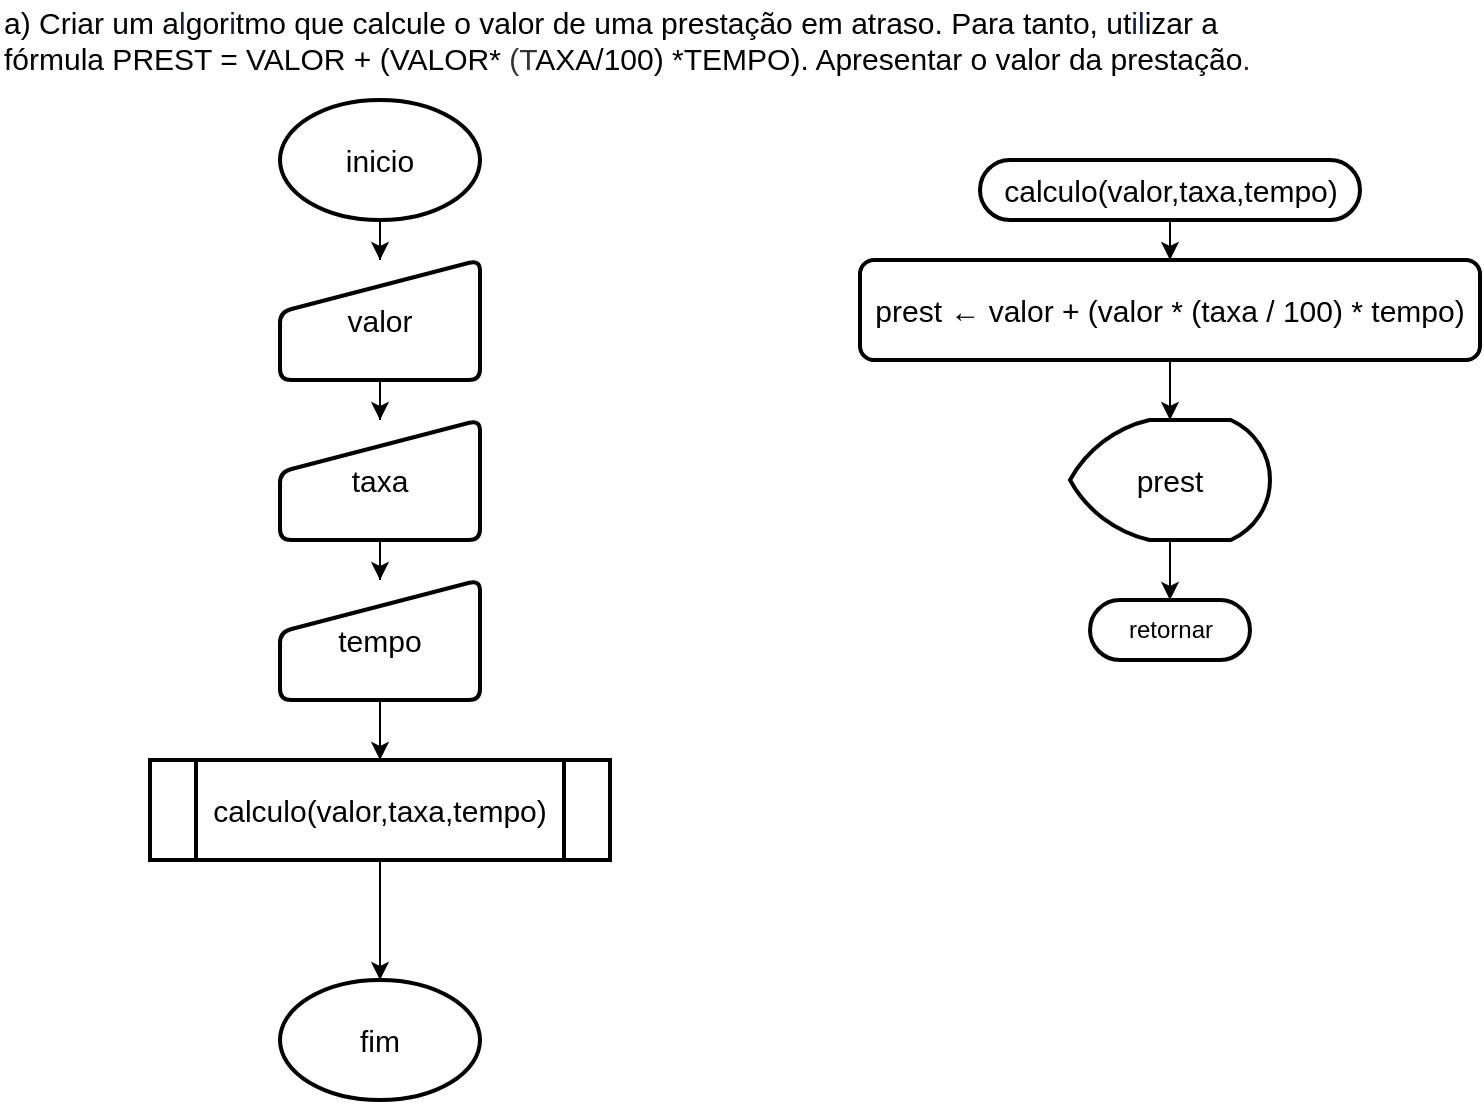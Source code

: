 <mxfile version="19.0.3" type="device"><diagram id="0jbpe16gq4pSaIVpgHNo" name="Página-1"><mxGraphModel dx="1422" dy="865" grid="1" gridSize="10" guides="1" tooltips="1" connect="1" arrows="1" fold="1" page="1" pageScale="1" pageWidth="827" pageHeight="1169" math="0" shadow="0"><root><mxCell id="0"/><mxCell id="1" parent="0"/><mxCell id="1YK5_2s0SnDPct0Xhb_S-3" value="&lt;span class=&quot;fontstyle0&quot; style=&quot;font-size: 15px;&quot;&gt;a) Criar um a&lt;/span&gt;&lt;span style=&quot;color: rgb(16, 32, 70); font-size: 15px;&quot; class=&quot;fontstyle0&quot;&gt;l&lt;/span&gt;&lt;span class=&quot;fontstyle0&quot; style=&quot;font-size: 15px;&quot;&gt;gor&lt;/span&gt;&lt;span style=&quot;color: rgb(16, 32, 70); font-size: 15px;&quot; class=&quot;fontstyle0&quot;&gt;i&lt;/span&gt;&lt;span class=&quot;fontstyle0&quot; style=&quot;font-size: 15px;&quot;&gt;tmo que calcule o valor de uma prestação em atraso. Para tanto, ut&lt;/span&gt;&lt;span style=&quot;color: rgb(16, 32, 70); font-size: 15px;&quot; class=&quot;fontstyle0&quot;&gt;il&lt;/span&gt;&lt;span class=&quot;fontstyle0&quot; style=&quot;font-size: 15px;&quot;&gt;izar a&lt;br style=&quot;font-size: 15px;&quot;&gt;fórmula PREST = VALOR +&amp;nbsp;&lt;/span&gt;&lt;span class=&quot;fontstyle0&quot; style=&quot;font-size: 15px;&quot;&gt;(VALOR*&amp;nbsp;&lt;/span&gt;&lt;span style=&quot;color: rgb(53, 49, 53); font-size: 15px;&quot; class=&quot;fontstyle0&quot;&gt;(T&lt;/span&gt;&lt;span class=&quot;fontstyle0&quot; style=&quot;font-size: 15px;&quot;&gt;AXA/100) *&lt;/span&gt;&lt;span class=&quot;fontstyle0&quot; style=&quot;font-size: 15px;&quot;&gt;TEMPO). Apresentar o valor da prestação&lt;/span&gt;&lt;span style=&quot;color: rgb(62, 31, 13); font-size: 15px;&quot; class=&quot;fontstyle0&quot;&gt;.&lt;/span&gt; " style="text;html=1;align=left;verticalAlign=middle;resizable=0;points=[];autosize=1;strokeColor=none;fillColor=none;fontSize=15;" parent="1" vertex="1"><mxGeometry width="640" height="40" as="geometry"/></mxCell><mxCell id="1YK5_2s0SnDPct0Xhb_S-8" value="" style="edgeStyle=orthogonalEdgeStyle;rounded=0;orthogonalLoop=1;jettySize=auto;html=1;fontSize=15;" parent="1" source="1YK5_2s0SnDPct0Xhb_S-5" target="1YK5_2s0SnDPct0Xhb_S-7" edge="1"><mxGeometry relative="1" as="geometry"/></mxCell><mxCell id="1YK5_2s0SnDPct0Xhb_S-5" value="prest ← valor + (valor * (taxa / 100) * tempo)" style="rounded=1;whiteSpace=wrap;html=1;absoluteArcSize=1;arcSize=14;strokeWidth=2;fontSize=15;" parent="1" vertex="1"><mxGeometry x="430" y="130" width="310" height="50" as="geometry"/></mxCell><mxCell id="XNhQFVecu_FYpDLL9xRY-16" value="" style="edgeStyle=orthogonalEdgeStyle;rounded=0;orthogonalLoop=1;jettySize=auto;html=1;fontFamily=Helvetica;fontSize=12;fontColor=default;" parent="1" source="1YK5_2s0SnDPct0Xhb_S-7" target="XNhQFVecu_FYpDLL9xRY-15" edge="1"><mxGeometry relative="1" as="geometry"/></mxCell><mxCell id="1YK5_2s0SnDPct0Xhb_S-7" value="prest" style="strokeWidth=2;html=1;shape=mxgraph.flowchart.display;whiteSpace=wrap;fontSize=15;" parent="1" vertex="1"><mxGeometry x="535" y="210" width="100" height="60" as="geometry"/></mxCell><mxCell id="1YK5_2s0SnDPct0Xhb_S-17" value="" style="edgeStyle=orthogonalEdgeStyle;rounded=0;orthogonalLoop=1;jettySize=auto;html=1;fontSize=15;" parent="1" source="1YK5_2s0SnDPct0Xhb_S-12" target="1YK5_2s0SnDPct0Xhb_S-14" edge="1"><mxGeometry relative="1" as="geometry"/></mxCell><mxCell id="1YK5_2s0SnDPct0Xhb_S-12" value="inicio" style="strokeWidth=2;html=1;shape=mxgraph.flowchart.start_1;whiteSpace=wrap;fontSize=15;" parent="1" vertex="1"><mxGeometry x="140" y="50" width="100" height="60" as="geometry"/></mxCell><mxCell id="1YK5_2s0SnDPct0Xhb_S-13" value="fim" style="strokeWidth=2;html=1;shape=mxgraph.flowchart.start_1;whiteSpace=wrap;fontSize=15;" parent="1" vertex="1"><mxGeometry x="140" y="490" width="100" height="60" as="geometry"/></mxCell><mxCell id="1YK5_2s0SnDPct0Xhb_S-18" value="" style="edgeStyle=orthogonalEdgeStyle;rounded=0;orthogonalLoop=1;jettySize=auto;html=1;fontSize=15;" parent="1" source="1YK5_2s0SnDPct0Xhb_S-14" target="1YK5_2s0SnDPct0Xhb_S-15" edge="1"><mxGeometry relative="1" as="geometry"/></mxCell><mxCell id="1YK5_2s0SnDPct0Xhb_S-14" value="valor" style="html=1;strokeWidth=2;shape=manualInput;whiteSpace=wrap;rounded=1;size=26;arcSize=11;fontSize=15;" parent="1" vertex="1"><mxGeometry x="140" y="130" width="100" height="60" as="geometry"/></mxCell><mxCell id="1YK5_2s0SnDPct0Xhb_S-19" value="" style="edgeStyle=orthogonalEdgeStyle;rounded=0;orthogonalLoop=1;jettySize=auto;html=1;fontSize=15;" parent="1" source="1YK5_2s0SnDPct0Xhb_S-15" target="1YK5_2s0SnDPct0Xhb_S-16" edge="1"><mxGeometry relative="1" as="geometry"/></mxCell><mxCell id="1YK5_2s0SnDPct0Xhb_S-15" value="taxa" style="html=1;strokeWidth=2;shape=manualInput;whiteSpace=wrap;rounded=1;size=26;arcSize=11;fontSize=15;" parent="1" vertex="1"><mxGeometry x="140" y="210" width="100" height="60" as="geometry"/></mxCell><mxCell id="1YK5_2s0SnDPct0Xhb_S-21" value="" style="edgeStyle=orthogonalEdgeStyle;rounded=0;orthogonalLoop=1;jettySize=auto;html=1;fontSize=15;" parent="1" source="1YK5_2s0SnDPct0Xhb_S-16" target="1YK5_2s0SnDPct0Xhb_S-20" edge="1"><mxGeometry relative="1" as="geometry"/></mxCell><mxCell id="1YK5_2s0SnDPct0Xhb_S-16" value="tempo" style="html=1;strokeWidth=2;shape=manualInput;whiteSpace=wrap;rounded=1;size=26;arcSize=11;fontSize=15;" parent="1" vertex="1"><mxGeometry x="140" y="290" width="100" height="60" as="geometry"/></mxCell><mxCell id="1YK5_2s0SnDPct0Xhb_S-22" value="" style="edgeStyle=orthogonalEdgeStyle;rounded=0;orthogonalLoop=1;jettySize=auto;html=1;fontSize=15;" parent="1" source="1YK5_2s0SnDPct0Xhb_S-20" target="1YK5_2s0SnDPct0Xhb_S-13" edge="1"><mxGeometry relative="1" as="geometry"/></mxCell><mxCell id="1YK5_2s0SnDPct0Xhb_S-20" value="&lt;span style=&quot;&quot;&gt;calculo(valor,taxa,tempo)&lt;/span&gt;" style="shape=process;whiteSpace=wrap;html=1;backgroundOutline=1;fontSize=15;strokeWidth=2;rounded=1;arcSize=0;" parent="1" vertex="1"><mxGeometry x="75" y="380" width="230" height="50" as="geometry"/></mxCell><mxCell id="XNhQFVecu_FYpDLL9xRY-14" value="" style="edgeStyle=orthogonalEdgeStyle;rounded=0;orthogonalLoop=1;jettySize=auto;html=1;fontFamily=Helvetica;fontSize=12;fontColor=default;" parent="1" source="XNhQFVecu_FYpDLL9xRY-13" target="1YK5_2s0SnDPct0Xhb_S-5" edge="1"><mxGeometry relative="1" as="geometry"/></mxCell><mxCell id="XNhQFVecu_FYpDLL9xRY-13" value="&lt;span style=&quot;font-size: 15px;&quot;&gt;calculo(valor,taxa,tempo)&lt;/span&gt;" style="html=1;dashed=0;whitespace=wrap;shape=mxgraph.dfd.start;fontFamily=Helvetica;fontSize=12;fontColor=default;strokeColor=default;strokeWidth=2;fillColor=default;" parent="1" vertex="1"><mxGeometry x="490" y="80" width="190" height="30" as="geometry"/></mxCell><mxCell id="XNhQFVecu_FYpDLL9xRY-15" value="retornar" style="html=1;dashed=0;whitespace=wrap;shape=mxgraph.dfd.start;fontFamily=Helvetica;fontSize=12;fontColor=default;strokeColor=default;strokeWidth=2;fillColor=default;" parent="1" vertex="1"><mxGeometry x="545" y="300" width="80" height="30" as="geometry"/></mxCell></root></mxGraphModel></diagram></mxfile>